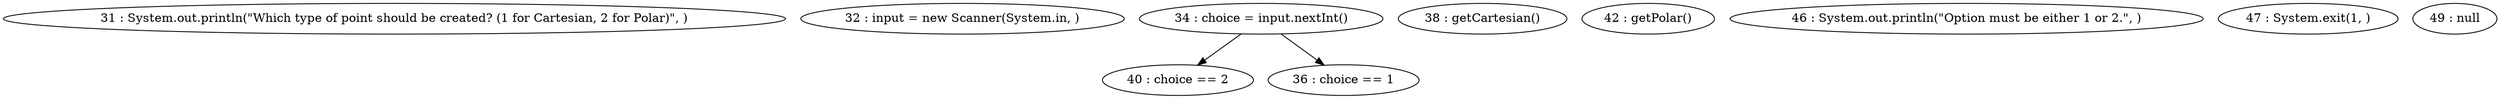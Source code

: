 digraph G {
"31 : System.out.println(\"Which type of point should be created? (1 for Cartesian, 2 for Polar)\", )"
"32 : input = new Scanner(System.in, )"
"34 : choice = input.nextInt()"
"34 : choice = input.nextInt()" -> "40 : choice == 2"
"34 : choice = input.nextInt()" -> "36 : choice == 1"
"36 : choice == 1"
"38 : getCartesian()"
"40 : choice == 2"
"42 : getPolar()"
"46 : System.out.println(\"Option must be either 1 or 2.\", )"
"47 : System.exit(1, )"
"49 : null"
}